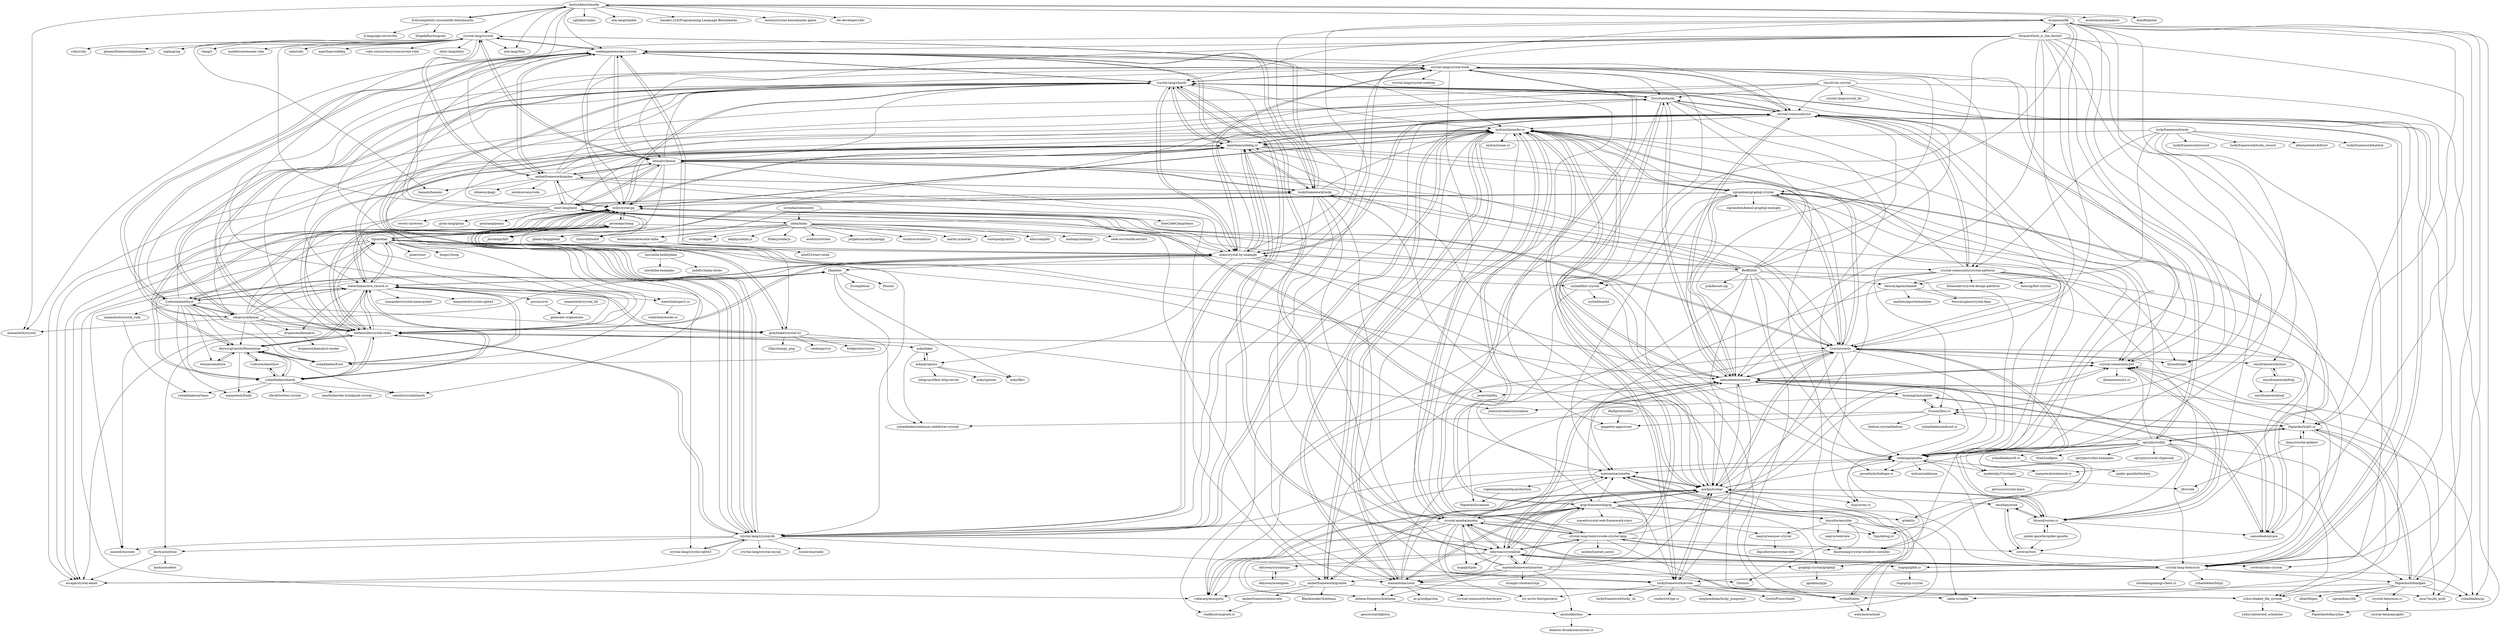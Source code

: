 digraph G {
"crystal-lang/crystal" -> "veelenga/awesome-crystal"
"crystal-lang/crystal" -> "amberframework/amber"
"crystal-lang/crystal" -> "kemalcr/kemal"
"crystal-lang/crystal" -> "elixir-lang/elixir" ["e"=1]
"crystal-lang/crystal" -> "nim-lang/Nim" ["e"=1]
"crystal-lang/crystal" -> "luckyframework/lucky"
"crystal-lang/crystal" -> "ruby/ruby" ["e"=1]
"crystal-lang/crystal" -> "phoenixframework/phoenix" ["e"=1]
"crystal-lang/crystal" -> "ziglang/zig" ["e"=1]
"crystal-lang/crystal" -> "vlang/v" ["e"=1]
"crystal-lang/crystal" -> "hanami/hanami" ["e"=1]
"crystal-lang/crystal" -> "markets/awesome-ruby" ["e"=1]
"crystal-lang/crystal" -> "rails/rails" ["e"=1]
"crystal-lang/crystal" -> "mperham/sidekiq" ["e"=1]
"crystal-lang/crystal" -> "ruby-concurrency/concurrent-ruby" ["e"=1]
"imba/imba" -> "mint-lang/mint"
"imba/imba" -> "ryansolid/solid" ["e"=1]
"imba/imba" -> "gleam-lang/gleam" ["e"=1]
"imba/imba" -> "koolamusic/awesome-imba"
"imba/imba" -> "jorgebucaran/hyperapp" ["e"=1]
"imba/imba" -> "windicss/windicss" ["e"=1]
"imba/imba" -> "marko-js/marko" ["e"=1]
"imba/imba" -> "snowpackjs/astro" ["e"=1]
"imba/imba" -> "elm/compiler" ["e"=1]
"imba/imba" -> "malinajs/malinajs" ["e"=1]
"imba/imba" -> "seek-oss/vanilla-extract" ["e"=1]
"imba/imba" -> "sveltejs/sapper" ["e"=1]
"imba/imba" -> "alephjs/aleph.js" ["e"=1]
"imba/imba" -> "Elderjs/elderjs" ["e"=1]
"imba/imba" -> "modulz/stitches" ["e"=1]
"amberframework/amber" -> "luckyframework/lucky"
"amberframework/amber" -> "kemalcr/kemal"
"amberframework/amber" -> "veelenga/awesome-crystal"
"amberframework/amber" -> "crystal-lang/crystal"
"amberframework/amber" -> "imdrasil/jennifer.cr"
"amberframework/amber" -> "mperham/sidekiq.cr"
"amberframework/amber" -> "crystal-lang/shards"
"amberframework/amber" -> "will/crystal-pg"
"amberframework/amber" -> "hanami/hanami" ["e"=1]
"amberframework/amber" -> "mint-lang/mint"
"amberframework/amber" -> "askn/crystal-by-example"
"amberframework/amber" -> "amberframework/granite"
"amberframework/amber" -> "jeremyevans/roda" ["e"=1]
"amberframework/amber" -> "crystal-community/icr"
"amberframework/amber" -> "ddnexus/pagy" ["e"=1]
"stefanwille/crystal-redis" -> "will/crystal-pg"
"stefanwille/crystal-redis" -> "waterlink/active_record.cr"
"stefanwille/crystal-redis" -> "dhruvrajvanshi/Moonshine"
"stefanwille/crystal-redis" -> "ysbaddaden/shards"
"stefanwille/crystal-redis" -> "mperham/sidekiq.cr"
"stefanwille/crystal-redis" -> "f/guardian"
"stefanwille/crystal-redis" -> "crystal-lang/crystal-db"
"stefanwille/crystal-redis" -> "arcage/crystal-email"
"stefanwille/crystal-redis" -> "crystal-lang/shards"
"stefanwille/crystal-redis" -> "kostya/myhtml"
"stefanwille/crystal-redis" -> "jtomschroeder/crystalline"
"stefanwille/crystal-redis" -> "imdrasil/jennifer.cr"
"stefanwille/crystal-redis" -> "askn/crystal-by-example"
"stefanwille/crystal-redis" -> "Crecto/crecto"
"stefanwille/crystal-redis" -> "askn/faker"
"kostya/benchmarks" -> "frol/completely-unscientific-benchmarks"
"kostya/benchmarks" -> "veelenga/awesome-crystal"
"kostya/benchmarks" -> "drujensen/fib"
"kostya/benchmarks" -> "yglukhov/nimx" ["e"=1]
"kostya/benchmarks" -> "nim-lang/Nim" ["e"=1]
"kostya/benchmarks" -> "nim-lang/nimble" ["e"=1]
"kostya/benchmarks" -> "hanabi1224/Programming-Language-Benchmarks"
"kostya/benchmarks" -> "kostya/crystal-benchmarks-game"
"kostya/benchmarks" -> "ldc-developers/ldc" ["e"=1]
"kostya/benchmarks" -> "manastech/crystal" ["e"=1]
"kostya/benchmarks" -> "will/crystal-pg"
"kostya/benchmarks" -> "mratsim/Arraymancer" ["e"=1]
"kostya/benchmarks" -> "crystal-lang/crystal"
"kostya/benchmarks" -> "amberframework/amber"
"kostya/benchmarks" -> "dom96/jester" ["e"=1]
"ffwff/lilith" -> "anykeyh/clear"
"ffwff/lilith" -> "jzck/kernel-zig" ["e"=1]
"ffwff/lilith" -> "imdrasil/jennifer.cr"
"ffwff/lilith" -> "crystal-community/icr"
"ffwff/lilith" -> "grip-framework/grip"
"ffwff/lilith" -> "veelenga/ameba"
"ffwff/lilith" -> "luckyframework/lucky"
"ffwff/lilith" -> "robacarp/mosquito"
"ffwff/lilith" -> "Papierkorb/qt5.cr"
"ffwff/lilith" -> "crystal-lang/shards"
"ffwff/lilith" -> "mperham/sidekiq.cr"
"ffwff/lilith" -> "Crecto/crecto"
"ffwff/lilith" -> "NeuraLegion/shainet"
"ffwff/lilith" -> "kemalcr/kemal"
"ffwff/lilith" -> "icyleaf/halite"
"mint-lang/mint" -> "luckyframework/lucky"
"mint-lang/mint" -> "veelenga/awesome-crystal"
"mint-lang/mint" -> "amberframework/amber"
"mint-lang/mint" -> "kemalcr/kemal"
"mint-lang/mint" -> "imba/imba"
"mint-lang/mint" -> "gleam-lang/gleam" ["e"=1]
"mint-lang/mint" -> "crystal-lang/crystal"
"mint-lang/mint" -> "ryansolid/solid" ["e"=1]
"mint-lang/mint" -> "grain-lang/grain" ["e"=1]
"mint-lang/mint" -> "ponylang/ponyc" ["e"=1]
"mint-lang/mint" -> "revery-ui/revery" ["e"=1]
"mint-lang/mint" -> "crystal-lang/shards"
"mint-lang/mint" -> "imdrasil/jennifer.cr"
"mint-lang/mint" -> "ffwff/lilith"
"mint-lang/mint" -> "askn/crystal-by-example"
"veelenga/awesome-crystal" -> "kemalcr/kemal"
"veelenga/awesome-crystal" -> "amberframework/amber"
"veelenga/awesome-crystal" -> "luckyframework/lucky"
"veelenga/awesome-crystal" -> "crystal-lang/crystal"
"veelenga/awesome-crystal" -> "askn/crystal-by-example"
"veelenga/awesome-crystal" -> "crystal-lang/shards"
"veelenga/awesome-crystal" -> "sdogruyol/kemal"
"veelenga/awesome-crystal" -> "mperham/sidekiq.cr"
"veelenga/awesome-crystal" -> "imdrasil/jennifer.cr"
"veelenga/awesome-crystal" -> "will/crystal-pg"
"veelenga/awesome-crystal" -> "stefanwille/crystal-redis"
"veelenga/awesome-crystal" -> "Codcore/amethyst"
"veelenga/awesome-crystal" -> "crystal-community/icr"
"veelenga/awesome-crystal" -> "manastech/crystal" ["e"=1]
"veelenga/awesome-crystal" -> "crystal-lang/crystal-book"
"crystal-ameba/ameba" -> "elbywan/crystalline"
"crystal-ameba/ameba" -> "anykeyh/clear"
"crystal-ameba/ameba" -> "hugopl/tijolo"
"crystal-ameba/ameba" -> "icy-arctic-fox/spectator"
"crystal-ameba/ameba" -> "crystal-lang/shards"
"crystal-ameba/ameba" -> "Sija/debug.cr"
"crystal-ameba/ameba" -> "crystal-lang-tools/scry"
"crystal-ameba/ameba" -> "crystal-lang-tools/vscode-crystal-lang"
"crystal-ameba/ameba" -> "imdrasil/jennifer.cr"
"crystal-ameba/ameba" -> "luckyframework/avram"
"crystal-ameba/ameba" -> "robacarp/mosquito"
"crystal-ameba/ameba" -> "grip-framework/grip"
"crystal-ameba/ameba" -> "athena-framework/athena"
"crystal-ameba/ameba" -> "crystal-lang/crystal-db"
"crystal-ameba/ameba" -> "samueleaton/sentry"
"elbywan/crystalline" -> "crystal-ameba/ameba"
"elbywan/crystalline" -> "crystal-lang-tools/scry"
"elbywan/crystalline" -> "grip-framework/grip"
"elbywan/crystalline" -> "crystal-lang-tools/vscode-crystal-lang"
"elbywan/crystalline" -> "samueleaton/sentry"
"elbywan/crystalline" -> "hugopl/tijolo"
"elbywan/crystalline" -> "mamantoha/crest"
"elbywan/crystalline" -> "hugopl/gtk4.cr"
"elbywan/crystalline" -> "graphql-crystal/graphql"
"elbywan/crystalline" -> "martenframework/marten"
"elbywan/crystalline" -> "crystal-lang/shards"
"elbywan/crystalline" -> "watzon/marionette"
"elbywan/crystalline" -> "athena-framework/athena"
"elbywan/crystalline" -> "elbywan/cryomongo"
"elbywan/crystalline" -> "schovi/baked_file_system"
"kemalcr/kemal" -> "veelenga/awesome-crystal"
"kemalcr/kemal" -> "amberframework/amber"
"kemalcr/kemal" -> "luckyframework/lucky"
"kemalcr/kemal" -> "crystal-lang/crystal"
"kemalcr/kemal" -> "crystal-lang/shards"
"kemalcr/kemal" -> "mperham/sidekiq.cr"
"kemalcr/kemal" -> "will/crystal-pg"
"kemalcr/kemal" -> "askn/crystal-by-example"
"kemalcr/kemal" -> "imdrasil/jennifer.cr"
"kemalcr/kemal" -> "crystal-community/icr"
"kemalcr/kemal" -> "Crecto/crecto"
"kemalcr/kemal" -> "stefanwille/crystal-redis"
"kemalcr/kemal" -> "crystal-lang/crystal-db"
"kemalcr/kemal" -> "mint-lang/mint"
"kemalcr/kemal" -> "crystal-lang/crystal-book"
"luckyframework/lucky" -> "amberframework/amber"
"luckyframework/lucky" -> "veelenga/awesome-crystal"
"luckyframework/lucky" -> "kemalcr/kemal"
"luckyframework/lucky" -> "imdrasil/jennifer.cr"
"luckyframework/lucky" -> "mperham/sidekiq.cr"
"luckyframework/lucky" -> "crystal-lang/crystal"
"luckyframework/lucky" -> "luckyframework/avram"
"luckyframework/lucky" -> "crystal-lang/shards"
"luckyframework/lucky" -> "will/crystal-pg"
"luckyframework/lucky" -> "elbywan/crystalline"
"luckyframework/lucky" -> "crystal-lang/crystal-db"
"luckyframework/lucky" -> "mint-lang/mint"
"luckyframework/lucky" -> "anykeyh/clear"
"luckyframework/lucky" -> "crystal-ameba/ameba"
"luckyframework/lucky" -> "Crecto/crecto"
"crystal-community/icr" -> "crystal-lang-tools/scry"
"crystal-community/icr" -> "veelenga/ameba"
"crystal-community/icr" -> "mamantoha/crest"
"crystal-community/icr" -> "crystal-community/crystal-patterns"
"crystal-community/icr" -> "samueleaton/sentry"
"crystal-community/icr" -> "crystal-lang/shards"
"crystal-community/icr" -> "imdrasil/jennifer.cr"
"crystal-community/icr" -> "crystal-lang/crystal-db"
"crystal-community/icr" -> "f/crystalshards"
"crystal-community/icr" -> "mperham/sidekiq.cr"
"crystal-community/icr" -> "Crecto/crecto"
"crystal-community/icr" -> "crystal-lang/crystal-book"
"crystal-community/icr" -> "askn/crystal-by-example"
"crystal-community/icr" -> "oprypin/crsfml"
"crystal-community/icr" -> "msa7/multi_auth"
"Crecto/crecto" -> "imdrasil/jennifer.cr"
"Crecto/crecto" -> "anykeyh/clear"
"Crecto/crecto" -> "tbrand/router.cr"
"Crecto/crecto" -> "will/crystal-pg"
"Crecto/crecto" -> "ziprandom/graphql-crystal"
"Crecto/crecto" -> "tbrand/neph"
"Crecto/crecto" -> "vladfaust/migrate.cr"
"Crecto/crecto" -> "veelenga/ameba"
"Crecto/crecto" -> "samueleaton/sentry"
"Crecto/crecto" -> "luckyframework/avram"
"Crecto/crecto" -> "onyxframework/onyx"
"Crecto/crecto" -> "stefanwille/crystal-redis"
"Crecto/crecto" -> "Sija/raven.cr"
"Crecto/crecto" -> "amberframework/granite"
"Crecto/crecto" -> "crystal-community/jwt"
"anykeyh/clear" -> "imdrasil/jennifer.cr"
"anykeyh/clear" -> "Crecto/crecto"
"anykeyh/clear" -> "robacarp/mosquito"
"anykeyh/clear" -> "crystal-ameba/ameba"
"anykeyh/clear" -> "watzon/marionette"
"anykeyh/clear" -> "will/crystal-pg"
"anykeyh/clear" -> "Sija/raven.cr"
"anykeyh/clear" -> "amberframework/granite"
"anykeyh/clear" -> "luckyframework/avram"
"anykeyh/clear" -> "veelenga/ameba"
"anykeyh/clear" -> "crystal-community/jwt"
"anykeyh/clear" -> "cable-cr/cable"
"anykeyh/clear" -> "obsidian/orion"
"anykeyh/clear" -> "tbrand/router.cr"
"anykeyh/clear" -> "grip-framework/grip"
"askn/progress" -> "askn/spinner"
"askn/progress" -> "askn/fikri"
"askn/progress" -> "askn/faker"
"askn/progress" -> "sdogruyol/fast-http-server"
"crystal-community/crystal-patterns" -> "crystal-community/icr"
"crystal-community/crystal-patterns" -> "bthachdev/crystal-design-patterns"
"crystal-community/crystal-patterns" -> "icyleaf/fast-crystal"
"crystal-community/crystal-patterns" -> "konung/fast-crystal"
"crystal-community/crystal-patterns" -> "veelenga/ameba"
"crystal-community/crystal-patterns" -> "askn/crystal-by-example"
"crystal-community/crystal-patterns" -> "cable-cr/cable"
"crystal-community/crystal-patterns" -> "anykeyh/clear"
"crystal-community/crystal-patterns" -> "samueleaton/sentry"
"crystal-community/crystal-patterns" -> "imdrasil/jennifer.cr"
"crystal-community/crystal-patterns" -> "manastech/webmock.cr"
"crystal-community/crystal-patterns" -> "NeuraLegion/shainet"
"crystal-community/crystal-patterns" -> "samueleaton/raze"
"crystal-lang/crystal-db" -> "will/crystal-pg"
"crystal-lang/crystal-db" -> "crystal-lang/crystal-sqlite3"
"crystal-lang/crystal-db" -> "arcage/crystal-email"
"crystal-lang/crystal-db" -> "stefanwille/crystal-redis"
"crystal-lang/crystal-db" -> "crystal-lang/crystal-mysql"
"crystal-lang/crystal-db" -> "kostya/myhtml"
"crystal-lang/crystal-db" -> "jeromegn/slang"
"crystal-lang/crystal-db" -> "luckyframework/avram"
"crystal-lang/crystal-db" -> "soveran/toro"
"crystal-lang/crystal-db" -> "imdrasil/jennifer.cr"
"crystal-lang/crystal-db" -> "veelenga/ameba"
"crystal-lang/crystal-db" -> "crystal-lang/shards"
"crystal-lang/crystal-db" -> "luislavena/radix"
"crystal-lang/crystal-db" -> "juanedi/micrate"
"crystal-lang/crystal-db" -> "mperham/sidekiq.cr"
"crystal-lang/crystal-sqlite3" -> "crystal-lang/crystal-db"
"imdrasil/jennifer.cr" -> "Crecto/crecto"
"imdrasil/jennifer.cr" -> "anykeyh/clear"
"imdrasil/jennifer.cr" -> "amberframework/granite"
"imdrasil/jennifer.cr" -> "will/crystal-pg"
"imdrasil/jennifer.cr" -> "imdrasil/sam.cr"
"imdrasil/jennifer.cr" -> "crystal-community/jwt"
"imdrasil/jennifer.cr" -> "mperham/sidekiq.cr"
"imdrasil/jennifer.cr" -> "samueleaton/sentry"
"imdrasil/jennifer.cr" -> "luckyframework/avram"
"imdrasil/jennifer.cr" -> "ziprandom/graphql-crystal"
"imdrasil/jennifer.cr" -> "robacarp/mosquito"
"imdrasil/jennifer.cr" -> "mamantoha/crest"
"imdrasil/jennifer.cr" -> "crystal-ameba/ameba"
"imdrasil/jennifer.cr" -> "grip-framework/grip"
"imdrasil/jennifer.cr" -> "crystal-lang/crystal-db"
"luckyframework/avram" -> "luckyframework/lucky_cli"
"luckyframework/avram" -> "icy-arctic-fox/spectator"
"luckyframework/avram" -> "cable-cr/cable"
"luckyframework/avram" -> "confact/stripe.cr"
"luckyframework/avram" -> "imdrasil/jennifer.cr"
"luckyframework/avram" -> "anykeyh/clear"
"luckyframework/avram" -> "stephendolan/lucky_jumpstart"
"luckyframework/avram" -> "GrottoPress/shield"
"madeindjs/Crystagiri" -> "pbrusco/crystal-learn"
"madeindjs/Crystagiri" -> "j8r/cride"
"mamantoha/crest" -> "crystal-community/jwt"
"mamantoha/crest" -> "at-grandpa/clim"
"mamantoha/crest" -> "crystal-community/hardware"
"mamantoha/crest" -> "watzon/marionette"
"mamantoha/crest" -> "athena-framework/athena"
"mamantoha/crest" -> "crystal-community/icr"
"mamantoha/crest" -> "schovi/baked_file_system"
"mamantoha/crest" -> "imdrasil/jennifer.cr"
"mamantoha/crest" -> "grip-framework/grip"
"onyxframework/http" -> "onyxframework/sql"
"onyxframework/http" -> "onyxframework/onyx"
"veelenga/ameba" -> "jessedoyle/duktape.cr"
"veelenga/ameba" -> "madeindjs/Crystagiri"
"veelenga/ameba" -> "manastech/webmock.cr"
"veelenga/ameba" -> "watzon/cadmium"
"veelenga/ameba" -> "watzon/marionette"
"veelenga/ameba" -> "Sija/raven.cr"
"watzon/marionette" -> "watzon/arachnid"
"watzon/marionette" -> "rogeriozambon/http-protection"
"watzon/marionette" -> "anykeyh/clear"
"watzon/marionette" -> "icyleaf/halite"
"watzon/marionette" -> "robacarp/mosquito"
"will/crystal-pg" -> "stefanwille/crystal-redis"
"will/crystal-pg" -> "crystal-lang/crystal-db"
"will/crystal-pg" -> "waterlink/active_record.cr"
"will/crystal-pg" -> "dhruvrajvanshi/Moonshine"
"will/crystal-pg" -> "imdrasil/jennifer.cr"
"will/crystal-pg" -> "crystal-lang/shards"
"will/crystal-pg" -> "mperham/sidekiq.cr"
"will/crystal-pg" -> "ysbaddaden/shards"
"will/crystal-pg" -> "anykeyh/clear"
"will/crystal-pg" -> "jeromegn/slang"
"will/crystal-pg" -> "Crecto/crecto"
"will/crystal-pg" -> "Codcore/amethyst"
"will/crystal-pg" -> "veelenga/ameba"
"will/crystal-pg" -> "jessedoyle/duktape.cr"
"will/crystal-pg" -> "mamantoha/crest"
"scrimba/community" -> "imba/imba"
"scrimba/community" -> "freeCodeCamp/learn" ["e"=1]
"scrimba/community" -> "koolamusic/awesome-imba"
"crystal-lang/crystal-book" -> "crystal-lang/shards"
"crystal-lang/crystal-book" -> "crystal-lang-tools/vscode-crystal-lang"
"crystal-lang/crystal-book" -> "crystal-community/icr"
"crystal-lang/crystal-book" -> "icyleaf/fast-crystal"
"crystal-lang/crystal-book" -> "askn/crystal-by-example"
"crystal-lang/crystal-book" -> "f/crystalshards"
"crystal-lang/crystal-book" -> "crystal-ameba/ameba"
"crystal-lang/crystal-book" -> "crystal-community/crystal-patterns"
"crystal-lang/crystal-book" -> "tbrand/router.cr"
"crystal-lang/crystal-book" -> "crystal-lang/crystal-website"
"crystal-lang/crystal-book" -> "crystal-lang/crystal-db"
"crystal-lang/crystal-book" -> "samueleaton/sentry"
"crystal-lang/crystal-book" -> "will/crystal-pg"
"crystal-lang/crystal-book" -> "crystal-community/jwt"
"crystal-lang/crystal-book" -> "crystal-lang/crystal-sqlite3"
"icyleaf/fast-crystal" -> "Papierkorb/cannon"
"icyleaf/fast-crystal" -> "icyleaf/markd"
"icyleaf/fast-crystal" -> "icyleaf/halite"
"martenframework/marten" -> "grip-framework/grip"
"martenframework/marten" -> "elbywan/crystalline"
"martenframework/marten" -> "anykeyh/clear"
"martenframework/marten" -> "samueleaton/sentry"
"martenframework/marten" -> "crystal-ameba/ameba"
"martenframework/marten" -> "straight-shoota/crinja"
"martenframework/marten" -> "I3oris/ic"
"martenframework/marten" -> "azutoolkit/duo"
"martenframework/marten" -> "amberframework/granite"
"martenframework/marten" -> "imdrasil/jennifer.cr"
"martenframework/marten" -> "athena-framework/athena"
"martenframework/marten" -> "mamantoha/crest"
"frol/completely-unscientific-benchmarks" -> "kostya/benchmarks"
"frol/completely-unscientific-benchmarks" -> "ShigekiKarita/grain" ["e"=1]
"frol/completely-unscientific-benchmarks" -> "d-language-server/dls" ["e"=1]
"drujensen/kemalyst" -> "juanedi/micrate"
"drujensen/kemalyst" -> "drujensen/kemalyst-model"
"samueleaton/raze" -> "lucaong/immutable"
"samueleaton/raze" -> "ziprandom/graphql-crystal"
"samueleaton/raze" -> "samueleaton/sentry"
"tbrand/router.cr" -> "obsidian/orion"
"tbrand/router.cr" -> "crystal-community/jwt"
"tbrand/router.cr" -> "Crecto/crecto"
"tbrand/router.cr" -> "spider-gazelle/spider-gazelle"
"tbrand/router.cr" -> "soveran/toro"
"tbrand/router.cr" -> "samueleaton/raze"
"tbrand/router.cr" -> "anykeyh/clear"
"tbrand/which_is_the_fastest" -> "tbrand/router.cr"
"tbrand/which_is_the_fastest" -> "samueleaton/raze"
"tbrand/which_is_the_fastest" -> "tbrand/neph"
"tbrand/which_is_the_fastest" -> "askn/crystal-by-example"
"tbrand/which_is_the_fastest" -> "samueleaton/sentry"
"tbrand/which_is_the_fastest" -> "drujensen/fib"
"tbrand/which_is_the_fastest" -> "crystal-lang/shards"
"tbrand/which_is_the_fastest" -> "icyleaf/fast-crystal"
"tbrand/which_is_the_fastest" -> "Crecto/crecto"
"tbrand/which_is_the_fastest" -> "faustinoaq/crystal-windows-installer"
"tbrand/which_is_the_fastest" -> "veelenga/ameba"
"tbrand/which_is_the_fastest" -> "kemalcr/kemal"
"tbrand/which_is_the_fastest" -> "veelenga/awesome-crystal"
"tbrand/which_is_the_fastest" -> "crystal-community/jwt"
"tbrand/which_is_the_fastest" -> "stefanwille/crystal-redis"
"drujensen/fib" -> "ysbaddaden/gc"
"drujensen/fib" -> "tbrand/which_is_the_fastest"
"drujensen/fib" -> "kostya/benchmarks"
"drujensen/fib" -> "Papierkorb/qt5.cr"
"drujensen/fib" -> "tbrand/neph"
"drujensen/fib" -> "Crecto/crecto"
"drujensen/fib" -> "crystal-lang/crystal-db"
"drujensen/fib" -> "askn/crystal-by-example"
"drujensen/fib" -> "crystal-lang-tools/scry"
"drujensen/fib" -> "Fusion/libui.cr"
"drujensen/fib" -> "Papierkorb/bindgen"
"drujensen/fib" -> "mamantoha/crest"
"drujensen/fib" -> "ziprandom/graphql-crystal"
"drujensen/fib" -> "onyxframework/onyx"
"manastech/crystal_ruby" -> "ysbaddaden/artanis"
"Codcore/amethyst" -> "waterlink/active_record.cr"
"Codcore/amethyst" -> "dhruvrajvanshi/Moonshine"
"Codcore/amethyst" -> "will/crystal-pg"
"Codcore/amethyst" -> "sdogruyol/kemal"
"Codcore/amethyst" -> "ysbaddaden/shards"
"Codcore/amethyst" -> "ysbaddaden/frost"
"Codcore/amethyst" -> "werner/amatista"
"Codcore/amethyst" -> "askn/crystal-by-example"
"Codcore/amethyst" -> "crystal-lang/shards"
"Codcore/amethyst" -> "stefanwille/crystal-redis"
"Codcore/amethyst" -> "mperham/sidekiq.cr"
"Codcore/amethyst" -> "greyblake/crystal-icr"
"Codcore/amethyst" -> "manastech/frank"
"Codcore/amethyst" -> "veelenga/awesome-crystal"
"Codcore/amethyst" -> "manastech/crystal_ruby"
"hugopl/gtk4.cr" -> "hugopl/gi-crystal"
"sdogruyol/kemal" -> "Codcore/amethyst"
"sdogruyol/kemal" -> "crystal-lang/shards"
"sdogruyol/kemal" -> "veelenga/awesome-crystal"
"sdogruyol/kemal" -> "f/kamber"
"sdogruyol/kemal" -> "ysbaddaden/frost"
"sdogruyol/kemal" -> "waterlink/active_record.cr"
"sdogruyol/kemal" -> "will/crystal-pg"
"sdogruyol/kemal" -> "stefanwille/crystal-redis"
"sdogruyol/kemal" -> "mperham/sidekiq.cr"
"sdogruyol/kemal" -> "greyblake/crystal-icr"
"sdogruyol/kemal" -> "askn/crystal-by-example"
"sdogruyol/kemal" -> "manastech/crystal" ["e"=1]
"sdogruyol/kemal" -> "drujensen/kemalyst"
"sdogruyol/kemal" -> "f/guardian"
"sdogruyol/kemal" -> "dhruvrajvanshi/Moonshine"
"askn/crystal-by-example" -> "veelenga/awesome-crystal"
"askn/crystal-by-example" -> "will/crystal-pg"
"askn/crystal-by-example" -> "stefanwille/crystal-redis"
"askn/crystal-by-example" -> "crystal-community/crystal-patterns"
"askn/crystal-by-example" -> "crystal-lang/shards"
"askn/crystal-by-example" -> "f/guardian"
"askn/crystal-by-example" -> "icyleaf/fast-crystal"
"askn/crystal-by-example" -> "crystal-community/icr"
"askn/crystal-by-example" -> "crystal-lang/crystal-book"
"askn/crystal-by-example" -> "f/kamber"
"askn/crystal-by-example" -> "askn/progress"
"askn/crystal-by-example" -> "f/crystalshards"
"askn/crystal-by-example" -> "mperham/sidekiq.cr"
"askn/crystal-by-example" -> "Codcore/amethyst"
"askn/crystal-by-example" -> "icyleaf/halite"
"rhysd/vim-crystal" -> "ysbaddaden/shards"
"rhysd/vim-crystal" -> "crystal-lang/crystal_lib"
"rhysd/vim-crystal" -> "crystal-community/icr"
"rhysd/vim-crystal" -> "f/crystalshards"
"rhysd/vim-crystal" -> "stefanwille/crystal-redis"
"rhysd/vim-crystal" -> "Papierkorb/qt5.cr"
"rhysd/vim-crystal" -> "Papierkorb/fancyline"
"rhysd/vim-crystal" -> "crystal-lang-tools/scry"
"amberframework/granite" -> "imdrasil/jennifer.cr"
"amberframework/granite" -> "robacarp/mosquito"
"amberframework/granite" -> "anykeyh/clear"
"amberframework/granite" -> "Blacksmoke16/athena"
"amberframework/granite" -> "amberframework/micrate"
"amberframework/granite" -> "msa7/multi_auth"
"athena-framework/athena" -> "geocrystal/dijkstra"
"athena-framework/athena" -> "azutoolkit/duo"
"jhass/crystal-gobject" -> "Papierkorb/qt5.cr"
"jhass/crystal-gobject" -> "j8r/cride"
"jhass/crystal-gobject" -> "hugopl/gtk4.cr"
"Papierkorb/bindgen" -> "Papierkorb/qt5.cr"
"Papierkorb/bindgen" -> "ysbaddaden/gc"
"Papierkorb/bindgen" -> "crystal-data/num.cr"
"Papierkorb/bindgen" -> "schovi/baked_file_system"
"Papierkorb/bindgen" -> "olbat/libgen"
"Papierkorb/bindgen" -> "crystal-community/jwt"
"Papierkorb/bindgen" -> "icyleaf/halite"
"Papierkorb/bindgen" -> "ziprandom/cltk"
"crystal-lang-tools/vscode-crystal-lang" -> "crystal-lang-tools/scry"
"crystal-lang-tools/vscode-crystal-lang" -> "elbywan/crystalline"
"crystal-lang-tools/vscode-crystal-lang" -> "crystal-ameba/ameba"
"crystal-lang-tools/vscode-crystal-lang" -> "crystal-lang/crystal-book"
"crystal-lang-tools/vscode-crystal-lang" -> "faustinoaq/crystal-windows-installer"
"crystal-lang-tools/vscode-crystal-lang" -> "f/crystalshards"
"crystal-lang-tools/vscode-crystal-lang" -> "anykeyh/await_async"
"crystal-lang-tools/vscode-crystal-lang" -> "crystal-lang/shards"
"crystal-lang-tools/vscode-crystal-lang" -> "icyleaf/halite"
"crystal-lang-tools/vscode-crystal-lang" -> "samueleaton/sentry"
"crystal-lang-tools/vscode-crystal-lang" -> "mamantoha/crest"
"luckyframework/web" -> "luckyframework/record"
"luckyframework/web" -> "veelenga/ameba"
"luckyframework/web" -> "soveran/ohm-crystal"
"luckyframework/web" -> "crystal-community/crystal-patterns"
"luckyframework/web" -> "NeuraLegion/shainet"
"luckyframework/web" -> "luckyframework/lucky_record"
"luckyframework/web" -> "mperham/sidekiq.cr"
"luckyframework/web" -> "alternatelabs/bifrost"
"luckyframework/web" -> "luckyframework/habitat"
"greyblake/crystal-icr" -> "veelenga/vicr"
"greyblake/crystal-icr" -> "waterlink/active_record.cr"
"greyblake/crystal-icr" -> "fridgerator/crecto"
"greyblake/crystal-icr" -> "f/guardian"
"greyblake/crystal-icr" -> "l3kn/stumpy_png"
"greyblake/crystal-icr" -> "ysbaddaden/selenium-webdriver-crystal"
"mperham/sidekiq.cr" -> "stefanwille/crystal-redis"
"mperham/sidekiq.cr" -> "will/crystal-pg"
"mperham/sidekiq.cr" -> "imdrasil/jennifer.cr"
"mperham/sidekiq.cr" -> "crystal-lang/shards"
"mperham/sidekiq.cr" -> "crystal-lang/crystal-db"
"mperham/sidekiq.cr" -> "crystal-community/icr"
"mperham/sidekiq.cr" -> "Crecto/crecto"
"mperham/sidekiq.cr" -> "ziprandom/graphql-crystal"
"mperham/sidekiq.cr" -> "veelenga/awesome-crystal"
"mperham/sidekiq.cr" -> "waterlink/active_record.cr"
"mperham/sidekiq.cr" -> "anykeyh/clear"
"mperham/sidekiq.cr" -> "kemalcr/kemal"
"mperham/sidekiq.cr" -> "veelenga/ameba"
"mperham/sidekiq.cr" -> "luckyframework/lucky"
"mperham/sidekiq.cr" -> "askn/crystal-by-example"
"manastech/crystal_lib" -> "generate-cr/generate"
"porras/crul" -> "generate-cr/generate"
"crystal-lang-tools/scry" -> "crystal-lang-tools/vscode-crystal-lang"
"crystal-lang-tools/scry" -> "crystal-community/icr"
"crystal-lang-tools/scry" -> "elbywan/crystalline"
"crystal-lang-tools/scry" -> "veelenga/ameba"
"crystal-lang-tools/scry" -> "crystal-ameba/ameba"
"crystal-lang-tools/scry" -> "crystal-community/jwt"
"crystal-lang-tools/scry" -> "anykeyh/clear"
"crystal-lang-tools/scry" -> "ysbaddaden/gc"
"crystal-lang-tools/scry" -> "ysbaddaden/http2"
"crystal-lang-tools/scry" -> "Crecto/crecto"
"crystal-lang-tools/scry" -> "cloudamqp/amqp-client.cr"
"crystal-lang-tools/scry" -> "crystal-lang/shards"
"crystal-lang-tools/scry" -> "Papierkorb/bindgen"
"crystal-lang-tools/scry" -> "arcage/crystal-email"
"crystal-lang-tools/scry" -> "luckyframework/avram"
"jeromegn/slang" -> "jeromegn/kilt"
"jeromegn/slang" -> "jwoertink/fez"
"jeromegn/slang" -> "will/crystal-pg"
"jeromegn/slang" -> "f/guardian"
"jeromegn/slang" -> "crystal-lang/crystal-db"
"jeromegn/slang" -> "arcage/crystal-email"
"jeromegn/slang" -> "tbrand/neph"
"obsidian/orion" -> "soveran/toro"
"obsidian/orion" -> "tbrand/router.cr"
"f/crystalshards" -> "zamith/crystalshards"
"f/crystalshards" -> "samueleaton/sentry"
"f/crystalshards" -> "crystal-lang/shards"
"f/crystalshards" -> "Fusion/libui.cr"
"f/crystalshards" -> "faustinoaq/crystal-windows-installer"
"f/crystalshards" -> "geppetto-apps/crow"
"f/crystalshards" -> "arcage/crystal-email"
"f/crystalshards" -> "crystal-lang-tools/vscode-crystal-lang"
"f/crystalshards" -> "veelenga/ameba"
"f/crystalshards" -> "crystal-community/icr"
"f/crystalshards" -> "greyblake/crystal-icr"
"Papierkorb/qt5.cr" -> "Papierkorb/bindgen"
"Papierkorb/qt5.cr" -> "Fusion/libui.cr"
"Papierkorb/qt5.cr" -> "jhass/crystal-gobject"
"Papierkorb/qt5.cr" -> "oprypin/crsfml"
"Papierkorb/qt5.cr" -> "crystal-community/jwt"
"Papierkorb/qt5.cr" -> "veelenga/ameba"
"Papierkorb/qt5.cr" -> "ysbaddaden/gc"
"Papierkorb/qt5.cr" -> "schovi/baked_file_system"
"ziprandom/graphql-crystal" -> "watzon/marionette"
"ziprandom/graphql-crystal" -> "ziprandom/kemal-graphql-example"
"ziprandom/graphql-crystal" -> "samueleaton/raze"
"ziprandom/graphql-crystal" -> "imdrasil/jennifer.cr"
"ziprandom/graphql-crystal" -> "veelenga/ameba"
"ziprandom/graphql-crystal" -> "Crecto/crecto"
"ziprandom/graphql-crystal" -> "crystal-community/jwt"
"ziprandom/graphql-crystal" -> "arcage/crystal-email"
"ziprandom/graphql-crystal" -> "graphql-crystal/graphql"
"ziprandom/graphql-crystal" -> "anykeyh/clear"
"ziprandom/graphql-crystal" -> "will/crystal-pg"
"ziprandom/graphql-crystal" -> "samueleaton/sentry"
"ziprandom/graphql-crystal" -> "madeindjs/Crystagiri"
"ziprandom/graphql-crystal" -> "jeromegn/kilt"
"crystal-lang/shards" -> "will/crystal-pg"
"crystal-lang/shards" -> "crystal-lang/crystal-book"
"crystal-lang/shards" -> "crystal-ameba/ameba"
"crystal-lang/shards" -> "mperham/sidekiq.cr"
"crystal-lang/shards" -> "stefanwille/crystal-redis"
"crystal-lang/shards" -> "crystal-lang/crystal-db"
"crystal-lang/shards" -> "f/crystalshards"
"crystal-lang/shards" -> "crystal-community/icr"
"crystal-lang/shards" -> "imdrasil/jennifer.cr"
"crystal-lang/shards" -> "elbywan/crystalline"
"crystal-lang/shards" -> "veelenga/awesome-crystal"
"crystal-lang/shards" -> "askn/crystal-by-example"
"crystal-lang/shards" -> "sdogruyol/kemal"
"crystal-lang/shards" -> "waterlink/active_record.cr"
"crystal-lang/shards" -> "crystal-lang-tools/scry"
"oprypin/crsfml" -> "Papierkorb/qt5.cr"
"oprypin/crsfml" -> "Papierkorb/bindgen"
"oprypin/crsfml" -> "ysbaddaden/sdl.cr"
"oprypin/crsfml" -> "schovi/baked_file_system"
"oprypin/crsfml" -> "oprypin/crsfml-examples"
"oprypin/crsfml" -> "oprypin/crystal-chipmunk"
"oprypin/crsfml" -> "veelenga/ameba"
"oprypin/crsfml" -> "Fusion/libui.cr"
"oprypin/crsfml" -> "crystal-community/icr"
"oprypin/crsfml" -> "tfcat/Leafgem"
"oprypin/crsfml" -> "jessedoyle/duktape.cr"
"oprypin/crsfml" -> "crystal-lang-tools/scry"
"oprypin/crsfml" -> "crystal-community/jwt"
"oprypin/crsfml" -> "tbrand/router.cr"
"oprypin/crsfml" -> "grkek/iu"
"askn/faker" -> "askn/progress"
"askn/faker" -> "ysbaddaden/selenium-webdriver-crystal"
"waterlink/active_record.cr" -> "stefanwille/crystal-redis"
"waterlink/active_record.cr" -> "dhruvrajvanshi/Moonshine"
"waterlink/active_record.cr" -> "will/crystal-pg"
"waterlink/active_record.cr" -> "ysbaddaden/frost"
"waterlink/active_record.cr" -> "Codcore/amethyst"
"waterlink/active_record.cr" -> "ysbaddaden/shards"
"waterlink/active_record.cr" -> "f/kamber"
"waterlink/active_record.cr" -> "greyblake/crystal-icr"
"waterlink/active_record.cr" -> "porras/crul"
"waterlink/active_record.cr" -> "juanedi/micrate"
"waterlink/active_record.cr" -> "f/guardian"
"waterlink/active_record.cr" -> "comandeo/crystal-memcached"
"waterlink/active_record.cr" -> "drujensen/kemalyst"
"waterlink/active_record.cr" -> "manastech/crystal-sqlite3"
"waterlink/active_record.cr" -> "waterlink/spec2.cr"
"Anyolite/anyolite" -> "naqvis/webview"
"Anyolite/anyolite" -> "naqvis/wasmer-crystal"
"Anyolite/anyolite" -> "azutoolkit/duo"
"Anyolite/anyolite" -> "I3oris/ic"
"Anyolite/anyolite" -> "watzon/marionette"
"Anyolite/anyolite" -> "Sija/debug.cr"
"Fusion/libui.cr" -> "Papierkorb/qt5.cr"
"Fusion/libui.cr" -> "hedron-crystal/hedron"
"Fusion/libui.cr" -> "lucaong/immutable"
"Fusion/libui.cr" -> "geppetto-apps/crow"
"Fusion/libui.cr" -> "ysbaddaden/android.cr"
"Fusion/libui.cr" -> "ysbaddaden/selenium-webdriver-crystal"
"ysbaddaden/sdl.cr" -> "spider-gazelle/bindata"
"ysbaddaden/sdl.cr" -> "Sija/debug.cr"
"ysbaddaden/shards" -> "dhruvrajvanshi/Moonshine"
"ysbaddaden/shards" -> "zamith/crystalshards"
"ysbaddaden/shards" -> "manastech/frank"
"ysbaddaden/shards" -> "Codcore/Amethyst"
"ysbaddaden/shards" -> "stefanwille/crystal-redis"
"ysbaddaden/shards" -> "ysbaddaden/artanis"
"ysbaddaden/shards" -> "waterlink/active_record.cr"
"ysbaddaden/shards" -> "will/crystal-pg"
"ysbaddaden/shards" -> "sferik/twitter-crystal"
"ysbaddaden/shards" -> "zamith/heroku-buildpack-crystal"
"spider-gazelle/spider-gazelle" -> "tbrand/router.cr"
"spider-gazelle/spider-gazelle" -> "soveran/toro"
"crystal-data/num.cr" -> "crystal-data/aquaplot"
"dhruvrajvanshi/Moonshine" -> "ysbaddaden/shards"
"dhruvrajvanshi/Moonshine" -> "werner/amatista"
"dhruvrajvanshi/Moonshine" -> "ysbaddaden/frost"
"dhruvrajvanshi/Moonshine" -> "Codcore/Amethyst"
"dhruvrajvanshi/Moonshine" -> "waterlink/active_record.cr"
"dhruvrajvanshi/Moonshine" -> "manastech/frank"
"dhruvrajvanshi/Moonshine" -> "will/crystal-pg"
"dhruvrajvanshi/Moonshine" -> "stefanwille/crystal-redis"
"dhruvrajvanshi/Moonshine" -> "zamith/crystalshards"
"BlaXpirit/crsfml" -> "geppetto-apps/crow"
"werner/amatista" -> "dhruvrajvanshi/Moonshine"
"NeuraLegion/shainet" -> "NeuraLegion/crystal-fann"
"NeuraLegion/shainet" -> "watzon/marionette"
"NeuraLegion/shainet" -> "veelenga/ameba"
"NeuraLegion/shainet" -> "mathieulaporte/machine"
"Codcore/Amethyst" -> "dhruvrajvanshi/Moonshine"
"Codcore/Amethyst" -> "ysbaddaden/shards"
"icyleaf/halite" -> "watzon/arachnid"
"icyleaf/halite" -> "watzon/marionette"
"graphql-crystal/graphql" -> "jgaskins/grpc"
"kostya/myhtml" -> "kostya/modest"
"kostya/myhtml" -> "arcage/crystal-email"
"f/guardian" -> "stefanwille/crystal-redis"
"f/guardian" -> "ysbaddaden/frost"
"f/guardian" -> "greyblake/crystal-icr"
"f/guardian" -> "waterlink/active_record.cr"
"f/guardian" -> "jeromegn/slang"
"f/guardian" -> "watzon/marionette"
"f/guardian" -> "pine/crenv"
"f/guardian" -> "askn/crystal-by-example"
"f/guardian" -> "hoopcr/hoop"
"f/guardian" -> "arcage/crystal-email"
"f/guardian" -> "waterlink/spec2.cr"
"f/guardian" -> "samueleaton/sentry"
"f/guardian" -> "robacarp/mosquito"
"crystal-community/jwt" -> "tbrand/router.cr"
"crystal-community/jwt" -> "datanoise/ssh2.cr"
"crystal-community/jwt" -> "samueleaton/sentry"
"lucaong/immutable" -> "samueleaton/raze"
"lucaong/immutable" -> "jtomschroeder/crystalline"
"lucaong/immutable" -> "Fusion/libui.cr"
"lucaong/immutable" -> "samueleaton/sentry"
"samueleaton/sentry" -> "crystal-community/jwt"
"samueleaton/sentry" -> "msa7/multi_auth"
"samueleaton/sentry" -> "imdrasil/jennifer.cr"
"samueleaton/sentry" -> "lucaong/immutable"
"samueleaton/sentry" -> "f/crystalshards"
"samueleaton/sentry" -> "samueleaton/raze"
"samueleaton/sentry" -> "elbywan/crystalline"
"samueleaton/sentry" -> "veelenga/ameba"
"samueleaton/sentry" -> "faustinoaq/crystal-windows-installer"
"samueleaton/sentry" -> "Crecto/crecto"
"samueleaton/sentry" -> "crystal-community/icr"
"samueleaton/sentry" -> "ziprandom/graphql-crystal"
"samueleaton/sentry" -> "jwoertink/fez"
"samueleaton/sentry" -> "jeromegn/slang"
"samueleaton/sentry" -> "anykeyh/clear"
"schovi/baked_file_system" -> "Papierkorb/fancyline"
"schovi/baked_file_system" -> "yxhuvud/nested_scheduler"
"robacarp/mosquito" -> "anykeyh/clear"
"grip-framework/grip" -> "elbywan/crystalline"
"grip-framework/grip" -> "Anyolite/anyolite"
"grip-framework/grip" -> "naqvis/wasmer-crystal"
"grip-framework/grip" -> "grkek/iu"
"grip-framework/grip" -> "imdrasil/jennifer.cr"
"grip-framework/grip" -> "mamantoha/crest"
"grip-framework/grip" -> "anykeyh/clear"
"grip-framework/grip" -> "crystal-community/jwt"
"grip-framework/grip" -> "martenframework/marten"
"grip-framework/grip" -> "graphql-crystal/graphql"
"grip-framework/grip" -> "crystal-ameba/ameba"
"grip-framework/grip" -> "luckyframework/avram"
"grip-framework/grip" -> "watzon/marionette"
"grip-framework/grip" -> "isaced/crystal-web-framework-stars"
"naqvis/wasmer-crystal" -> "lbguilherme/crystal-web"
"koolamusic/awesome-imba" -> "taw/imba-boilerplate"
"koolamusic/awesome-imba" -> "athif23/start-imba"
"soveran/toro" -> "obsidian/orion"
"soveran/toro" -> "soveran/ohm-crystal"
"f/kamber" -> "askn/fikri"
"f/kamber" -> "waterlink/active_record.cr"
"f/kamber" -> "ysbaddaden/frost"
"f/kamber" -> "f/temel"
"f/kamber" -> "f/completion"
"ysbaddaden/frost" -> "dhruvrajvanshi/Moonshine"
"ysbaddaden/frost" -> "waterlink/active_record.cr"
"azutoolkit/duo" -> "didactic-drunk/concurrent.cr"
"elbywan/cryomongo" -> "elbywan/moongoon"
"amberframework/micrate" -> "vladfaust/migrate.cr"
"elbywan/moongoon" -> "elbywan/cryomongo"
"onyxframework/onyx" -> "onyxframework/http"
"onyxframework/onyx" -> "onyxframework/sql"
"waterlink/spec2.cr" -> "waterlink/mocks.cr"
"rogeriozambon/http-protection" -> "Papierkorb/cannon"
"taw/imba-boilerplate" -> "judofyr/imba-styles"
"taw/imba-boilerplate" -> "taw/imba-examples"
"crystal-lang/crystal" ["l"="9.79,-29.379"]
"veelenga/awesome-crystal" ["l"="9.714,-29.4"]
"amberframework/amber" ["l"="9.746,-29.415"]
"kemalcr/kemal" ["l"="9.724,-29.428"]
"elixir-lang/elixir" ["l"="34.567,-26.599"]
"nim-lang/Nim" ["l"="-8.839,4.129"]
"luckyframework/lucky" ["l"="9.733,-29.454"]
"ruby/ruby" ["l"="9.104,-30.838"]
"phoenixframework/phoenix" ["l"="34.615,-26.632"]
"ziglang/zig" ["l"="-8.917,4.292"]
"vlang/v" ["l"="-8.933,4.149"]
"hanami/hanami" ["l"="8.548,-30.782"]
"markets/awesome-ruby" ["l"="8.807,-30.856"]
"rails/rails" ["l"="9.181,-30.912"]
"mperham/sidekiq" ["l"="8.867,-30.74"]
"ruby-concurrency/concurrent-ruby" ["l"="8.591,-30.663"]
"imba/imba" ["l"="9.916,-29.438"]
"mint-lang/mint" ["l"="9.79,-29.436"]
"ryansolid/solid" ["l"="26.026,-25.944"]
"gleam-lang/gleam" ["l"="34.726,-26.759"]
"koolamusic/awesome-imba" ["l"="9.982,-29.45"]
"jorgebucaran/hyperapp" ["l"="26.177,-26.296"]
"windicss/windicss" ["l"="14.677,-12.2"]
"marko-js/marko" ["l"="26.25,-26.647"]
"snowpackjs/astro" ["l"="26.435,-25.859"]
"elm/compiler" ["l"="-7.873,10.677"]
"malinajs/malinajs" ["l"="26.906,-30.204"]
"seek-oss/vanilla-extract" ["l"="26.09,-25.894"]
"sveltejs/sapper" ["l"="27.057,-30.241"]
"alephjs/aleph.js" ["l"="26.924,-28.309"]
"Elderjs/elderjs" ["l"="26.913,-30.255"]
"modulz/stitches" ["l"="26.01,-25.896"]
"imdrasil/jennifer.cr" ["l"="9.681,-29.469"]
"mperham/sidekiq.cr" ["l"="9.682,-29.432"]
"crystal-lang/shards" ["l"="9.695,-29.442"]
"will/crystal-pg" ["l"="9.665,-29.424"]
"askn/crystal-by-example" ["l"="9.694,-29.419"]
"amberframework/granite" ["l"="9.671,-29.498"]
"jeremyevans/roda" ["l"="8.48,-30.728"]
"crystal-community/icr" ["l"="9.669,-29.461"]
"ddnexus/pagy" ["l"="8.448,-30.793"]
"stefanwille/crystal-redis" ["l"="9.673,-29.41"]
"waterlink/active_record.cr" ["l"="9.673,-29.365"]
"dhruvrajvanshi/Moonshine" ["l"="9.654,-29.374"]
"ysbaddaden/shards" ["l"="9.635,-29.376"]
"f/guardian" ["l"="9.661,-29.393"]
"crystal-lang/crystal-db" ["l"="9.673,-29.445"]
"arcage/crystal-email" ["l"="9.658,-29.436"]
"kostya/myhtml" ["l"="9.749,-29.44"]
"jtomschroeder/crystalline" ["l"="9.705,-29.463"]
"Crecto/crecto" ["l"="9.646,-29.461"]
"askn/faker" ["l"="9.718,-29.351"]
"kostya/benchmarks" ["l"="9.604,-29.363"]
"frol/completely-unscientific-benchmarks" ["l"="9.547,-29.336"]
"drujensen/fib" ["l"="9.61,-29.446"]
"yglukhov/nimx" ["l"="-7.959,5.55"]
"nim-lang/nimble" ["l"="-7.991,5.583"]
"hanabi1224/Programming-Language-Benchmarks" ["l"="9.54,-29.297"]
"kostya/crystal-benchmarks-game" ["l"="9.572,-29.309"]
"ldc-developers/ldc" ["l"="-11.192,-17.014"]
"manastech/crystal" ["l"="8.829,-30.56"]
"mratsim/Arraymancer" ["l"="-7.951,5.563"]
"dom96/jester" ["l"="-7.998,5.563"]
"ffwff/lilith" ["l"="9.703,-29.482"]
"anykeyh/clear" ["l"="9.659,-29.487"]
"jzck/kernel-zig" ["l"="-11.256,24.489"]
"grip-framework/grip" ["l"="9.671,-29.533"]
"veelenga/ameba" ["l"="9.633,-29.481"]
"robacarp/mosquito" ["l"="9.675,-29.484"]
"Papierkorb/qt5.cr" ["l"="9.598,-29.508"]
"NeuraLegion/shainet" ["l"="9.594,-29.49"]
"icyleaf/halite" ["l"="9.699,-29.511"]
"grain-lang/grain" ["l"="-9.325,12.517"]
"ponylang/ponyc" ["l"="-8.825,4.228"]
"revery-ui/revery" ["l"="-9.4,12.497"]
"sdogruyol/kemal" ["l"="9.697,-29.377"]
"Codcore/amethyst" ["l"="9.674,-29.383"]
"crystal-lang/crystal-book" ["l"="9.69,-29.457"]
"crystal-ameba/ameba" ["l"="9.69,-29.501"]
"elbywan/crystalline" ["l"="9.687,-29.519"]
"hugopl/tijolo" ["l"="9.732,-29.537"]
"icy-arctic-fox/spectator" ["l"="9.698,-29.553"]
"Sija/debug.cr" ["l"="9.67,-29.583"]
"crystal-lang-tools/scry" ["l"="9.649,-29.496"]
"crystal-lang-tools/vscode-crystal-lang" ["l"="9.686,-29.485"]
"luckyframework/avram" ["l"="9.67,-29.52"]
"athena-framework/athena" ["l"="9.716,-29.549"]
"samueleaton/sentry" ["l"="9.649,-29.474"]
"mamantoha/crest" ["l"="9.678,-29.509"]
"hugopl/gtk4.cr" ["l"="9.611,-29.577"]
"graphql-crystal/graphql" ["l"="9.643,-29.552"]
"martenframework/marten" ["l"="9.697,-29.537"]
"watzon/marionette" ["l"="9.663,-29.51"]
"elbywan/cryomongo" ["l"="9.764,-29.57"]
"schovi/baked_file_system" ["l"="9.615,-29.542"]
"crystal-community/crystal-patterns" ["l"="9.666,-29.475"]
"f/crystalshards" ["l"="9.646,-29.448"]
"oprypin/crsfml" ["l"="9.613,-29.524"]
"msa7/multi_auth" ["l"="9.643,-29.51"]
"tbrand/router.cr" ["l"="9.603,-29.471"]
"ziprandom/graphql-crystal" ["l"="9.63,-29.469"]
"tbrand/neph" ["l"="9.606,-29.415"]
"vladfaust/migrate.cr" ["l"="9.633,-29.516"]
"onyxframework/onyx" ["l"="9.542,-29.44"]
"Sija/raven.cr" ["l"="9.613,-29.496"]
"crystal-community/jwt" ["l"="9.633,-29.495"]
"cable-cr/cable" ["l"="9.647,-29.524"]
"obsidian/orion" ["l"="9.574,-29.464"]
"askn/progress" ["l"="9.749,-29.33"]
"askn/spinner" ["l"="9.782,-29.304"]
"askn/fikri" ["l"="9.741,-29.312"]
"sdogruyol/fast-http-server" ["l"="9.786,-29.28"]
"bthachdev/crystal-design-patterns" ["l"="9.736,-29.516"]
"icyleaf/fast-crystal" ["l"="9.73,-29.481"]
"konung/fast-crystal" ["l"="9.737,-29.501"]
"manastech/webmock.cr" ["l"="9.713,-29.504"]
"samueleaton/raze" ["l"="9.617,-29.462"]
"crystal-lang/crystal-sqlite3" ["l"="9.713,-29.452"]
"crystal-lang/crystal-mysql" ["l"="9.765,-29.473"]
"jeromegn/slang" ["l"="9.637,-29.415"]
"soveran/toro" ["l"="9.567,-29.447"]
"luislavena/radix" ["l"="9.6,-29.396"]
"juanedi/micrate" ["l"="9.661,-29.356"]
"imdrasil/sam.cr" ["l"="9.595,-29.429"]
"luckyframework/lucky_cli" ["l"="9.646,-29.583"]
"confact/stripe.cr" ["l"="9.69,-29.57"]
"stephendolan/lucky_jumpstart" ["l"="9.654,-29.569"]
"GrottoPress/shield" ["l"="9.671,-29.568"]
"madeindjs/Crystagiri" ["l"="9.554,-29.503"]
"pbrusco/crystal-learn" ["l"="9.505,-29.521"]
"j8r/cride" ["l"="9.531,-29.535"]
"at-grandpa/clim" ["l"="9.746,-29.556"]
"crystal-community/hardware" ["l"="9.721,-29.566"]
"onyxframework/http" ["l"="9.509,-29.434"]
"onyxframework/sql" ["l"="9.493,-29.436"]
"jessedoyle/duktape.cr" ["l"="9.621,-29.505"]
"watzon/cadmium" ["l"="9.556,-29.525"]
"watzon/arachnid" ["l"="9.682,-29.552"]
"rogeriozambon/http-protection" ["l"="9.75,-29.535"]
"scrimba/community" ["l"="9.987,-29.421"]
"freeCodeCamp/learn" ["l"="27.568,-24.826"]
"crystal-lang/crystal-website" ["l"="9.758,-29.489"]
"Papierkorb/cannon" ["l"="9.777,-29.521"]
"icyleaf/markd" ["l"="9.801,-29.506"]
"straight-shoota/crinja" ["l"="9.746,-29.594"]
"I3oris/ic" ["l"="9.71,-29.58"]
"azutoolkit/duo" ["l"="9.722,-29.59"]
"ShigekiKarita/grain" ["l"="-11.295,-17.049"]
"d-language-server/dls" ["l"="-11.31,-17.035"]
"drujensen/kemalyst" ["l"="9.683,-29.329"]
"drujensen/kemalyst-model" ["l"="9.682,-29.294"]
"lucaong/immutable" ["l"="9.615,-29.481"]
"spider-gazelle/spider-gazelle" ["l"="9.546,-29.461"]
"tbrand/which_is_the_fastest" ["l"="9.639,-29.435"]
"faustinoaq/crystal-windows-installer" ["l"="9.657,-29.454"]
"ysbaddaden/gc" ["l"="9.583,-29.501"]
"Fusion/libui.cr" ["l"="9.579,-29.477"]
"Papierkorb/bindgen" ["l"="9.591,-29.527"]
"manastech/crystal_ruby" ["l"="9.625,-29.315"]
"ysbaddaden/artanis" ["l"="9.604,-29.322"]
"ysbaddaden/frost" ["l"="9.675,-29.349"]
"werner/amatista" ["l"="9.646,-29.358"]
"greyblake/crystal-icr" ["l"="9.687,-29.357"]
"manastech/frank" ["l"="9.646,-29.346"]
"hugopl/gi-crystal" ["l"="9.59,-29.612"]
"f/kamber" ["l"="9.707,-29.335"]
"rhysd/vim-crystal" ["l"="9.591,-29.453"]
"crystal-lang/crystal_lib" ["l"="9.511,-29.455"]
"Papierkorb/fancyline" ["l"="9.571,-29.513"]
"Blacksmoke16/athena" ["l"="9.663,-29.553"]
"amberframework/micrate" ["l"="9.635,-29.538"]
"geocrystal/dijkstra" ["l"="9.74,-29.575"]
"jhass/crystal-gobject" ["l"="9.567,-29.546"]
"crystal-data/num.cr" ["l"="9.528,-29.58"]
"olbat/libgen" ["l"="9.534,-29.555"]
"ziprandom/cltk" ["l"="9.55,-29.567"]
"anykeyh/await_async" ["l"="9.76,-29.516"]
"luckyframework/web" ["l"="9.562,-29.427"]
"luckyframework/record" ["l"="9.539,-29.404"]
"soveran/ohm-crystal" ["l"="9.53,-29.425"]
"luckyframework/lucky_record" ["l"="9.522,-29.407"]
"alternatelabs/bifrost" ["l"="9.509,-29.39"]
"luckyframework/habitat" ["l"="9.496,-29.411"]
"veelenga/vicr" ["l"="9.703,-29.314"]
"fridgerator/crecto" ["l"="9.703,-29.297"]
"l3kn/stumpy_png" ["l"="9.717,-29.322"]
"ysbaddaden/selenium-webdriver-crystal" ["l"="9.642,-29.392"]
"manastech/crystal_lib" ["l"="9.666,-29.209"]
"generate-cr/generate" ["l"="9.667,-29.236"]
"porras/crul" ["l"="9.669,-29.274"]
"ysbaddaden/http2" ["l"="9.61,-29.559"]
"cloudamqp/amqp-client.cr" ["l"="9.714,-29.528"]
"jeromegn/kilt" ["l"="9.582,-29.411"]
"jwoertink/fez" ["l"="9.617,-29.427"]
"zamith/crystalshards" ["l"="9.625,-29.396"]
"geppetto-apps/crow" ["l"="9.546,-29.476"]
"ziprandom/kemal-graphql-example" ["l"="9.564,-29.484"]
"ysbaddaden/sdl.cr" ["l"="9.631,-29.601"]
"oprypin/crsfml-examples" ["l"="9.588,-29.567"]
"oprypin/crystal-chipmunk" ["l"="9.579,-29.556"]
"tfcat/Leafgem" ["l"="9.571,-29.579"]
"grkek/iu" ["l"="9.631,-29.563"]
"comandeo/crystal-memcached" ["l"="9.666,-29.315"]
"manastech/crystal-sqlite3" ["l"="9.681,-29.315"]
"waterlink/spec2.cr" ["l"="9.642,-29.326"]
"Anyolite/anyolite" ["l"="9.693,-29.588"]
"naqvis/webview" ["l"="9.707,-29.632"]
"naqvis/wasmer-crystal" ["l"="9.685,-29.61"]
"hedron-crystal/hedron" ["l"="9.512,-29.483"]
"ysbaddaden/android.cr" ["l"="9.532,-29.485"]
"spider-gazelle/bindata" ["l"="9.625,-29.638"]
"Codcore/Amethyst" ["l"="9.629,-29.35"]
"sferik/twitter-crystal" ["l"="9.584,-29.335"]
"zamith/heroku-buildpack-crystal" ["l"="9.613,-29.339"]
"crystal-data/aquaplot" ["l"="9.503,-29.602"]
"BlaXpirit/crsfml" ["l"="9.477,-29.483"]
"NeuraLegion/crystal-fann" ["l"="9.523,-29.503"]
"mathieulaporte/machine" ["l"="9.536,-29.513"]
"jgaskins/grpc" ["l"="9.614,-29.605"]
"kostya/modest" ["l"="9.808,-29.463"]
"pine/crenv" ["l"="9.646,-29.306"]
"hoopcr/hoop" ["l"="9.659,-29.332"]
"datanoise/ssh2.cr" ["l"="9.592,-29.541"]
"yxhuvud/nested_scheduler" ["l"="9.594,-29.583"]
"isaced/crystal-web-framework-stars" ["l"="9.665,-29.598"]
"lbguilherme/crystal-web" ["l"="9.685,-29.647"]
"taw/imba-boilerplate" ["l"="10.015,-29.466"]
"athif23/start-imba" ["l"="10.007,-29.452"]
"f/temel" ["l"="9.737,-29.293"]
"f/completion" ["l"="9.722,-29.28"]
"didactic-drunk/concurrent.cr" ["l"="9.742,-29.624"]
"elbywan/moongoon" ["l"="9.786,-29.587"]
"waterlink/mocks.cr" ["l"="9.625,-29.281"]
"judofyr/imba-styles" ["l"="10.029,-29.477"]
"taw/imba-examples" ["l"="10.037,-29.466"]
}